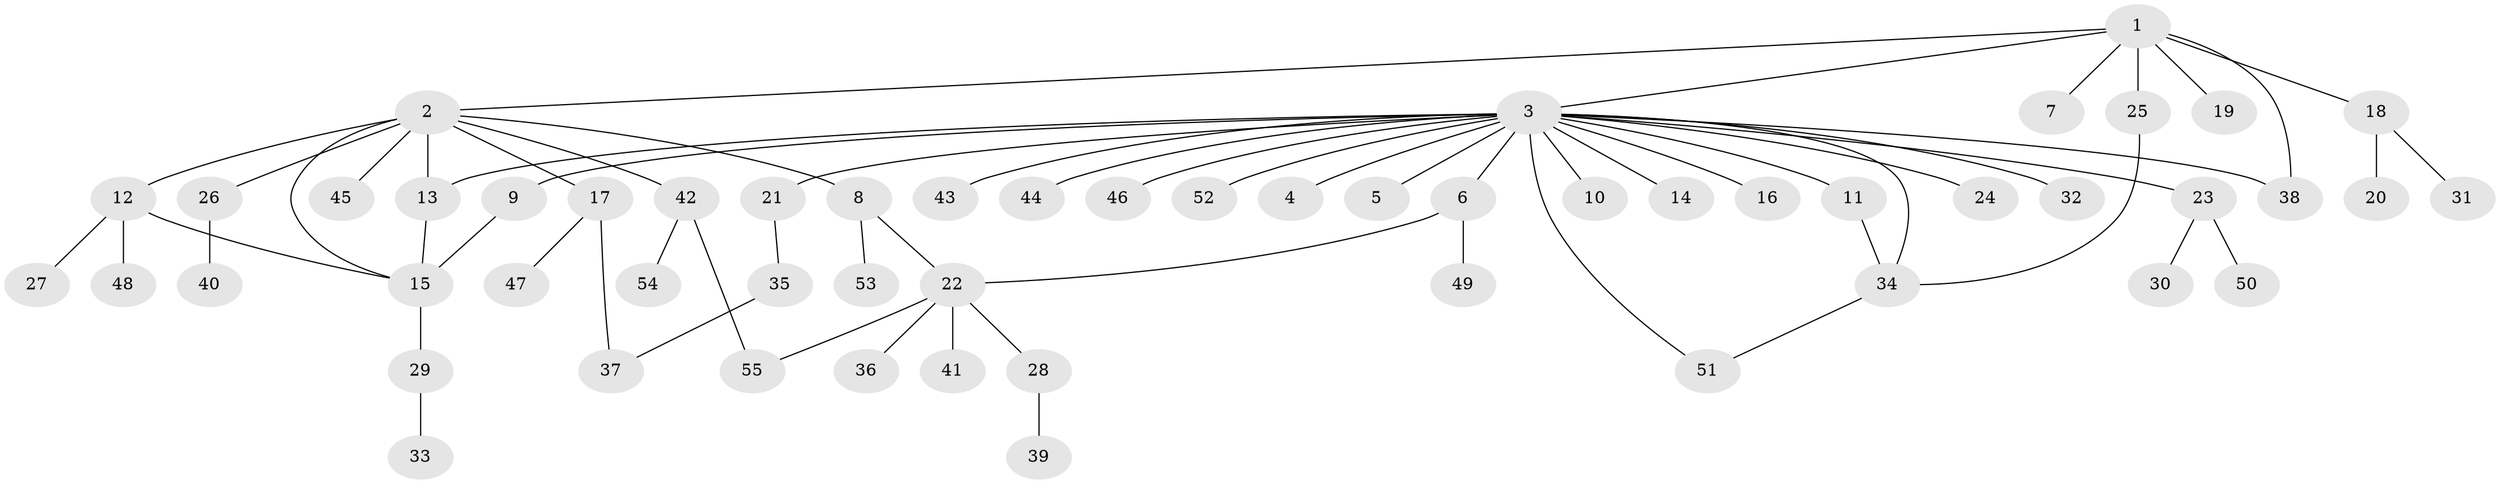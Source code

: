 // coarse degree distribution, {8: 0.0625, 9: 0.0625, 1: 0.5625, 3: 0.125, 2: 0.125, 4: 0.0625}
// Generated by graph-tools (version 1.1) at 2025/17/03/04/25 18:17:58]
// undirected, 55 vertices, 65 edges
graph export_dot {
graph [start="1"]
  node [color=gray90,style=filled];
  1;
  2;
  3;
  4;
  5;
  6;
  7;
  8;
  9;
  10;
  11;
  12;
  13;
  14;
  15;
  16;
  17;
  18;
  19;
  20;
  21;
  22;
  23;
  24;
  25;
  26;
  27;
  28;
  29;
  30;
  31;
  32;
  33;
  34;
  35;
  36;
  37;
  38;
  39;
  40;
  41;
  42;
  43;
  44;
  45;
  46;
  47;
  48;
  49;
  50;
  51;
  52;
  53;
  54;
  55;
  1 -- 2;
  1 -- 3;
  1 -- 7;
  1 -- 18;
  1 -- 19;
  1 -- 25;
  1 -- 38;
  2 -- 8;
  2 -- 12;
  2 -- 13;
  2 -- 15;
  2 -- 17;
  2 -- 26;
  2 -- 42;
  2 -- 45;
  3 -- 4;
  3 -- 5;
  3 -- 6;
  3 -- 9;
  3 -- 10;
  3 -- 11;
  3 -- 13;
  3 -- 14;
  3 -- 16;
  3 -- 21;
  3 -- 23;
  3 -- 24;
  3 -- 32;
  3 -- 34;
  3 -- 38;
  3 -- 43;
  3 -- 44;
  3 -- 46;
  3 -- 51;
  3 -- 52;
  6 -- 22;
  6 -- 49;
  8 -- 22;
  8 -- 53;
  9 -- 15;
  11 -- 34;
  12 -- 15;
  12 -- 27;
  12 -- 48;
  13 -- 15;
  15 -- 29;
  17 -- 37;
  17 -- 47;
  18 -- 20;
  18 -- 31;
  21 -- 35;
  22 -- 28;
  22 -- 36;
  22 -- 41;
  22 -- 55;
  23 -- 30;
  23 -- 50;
  25 -- 34;
  26 -- 40;
  28 -- 39;
  29 -- 33;
  34 -- 51;
  35 -- 37;
  42 -- 54;
  42 -- 55;
}
